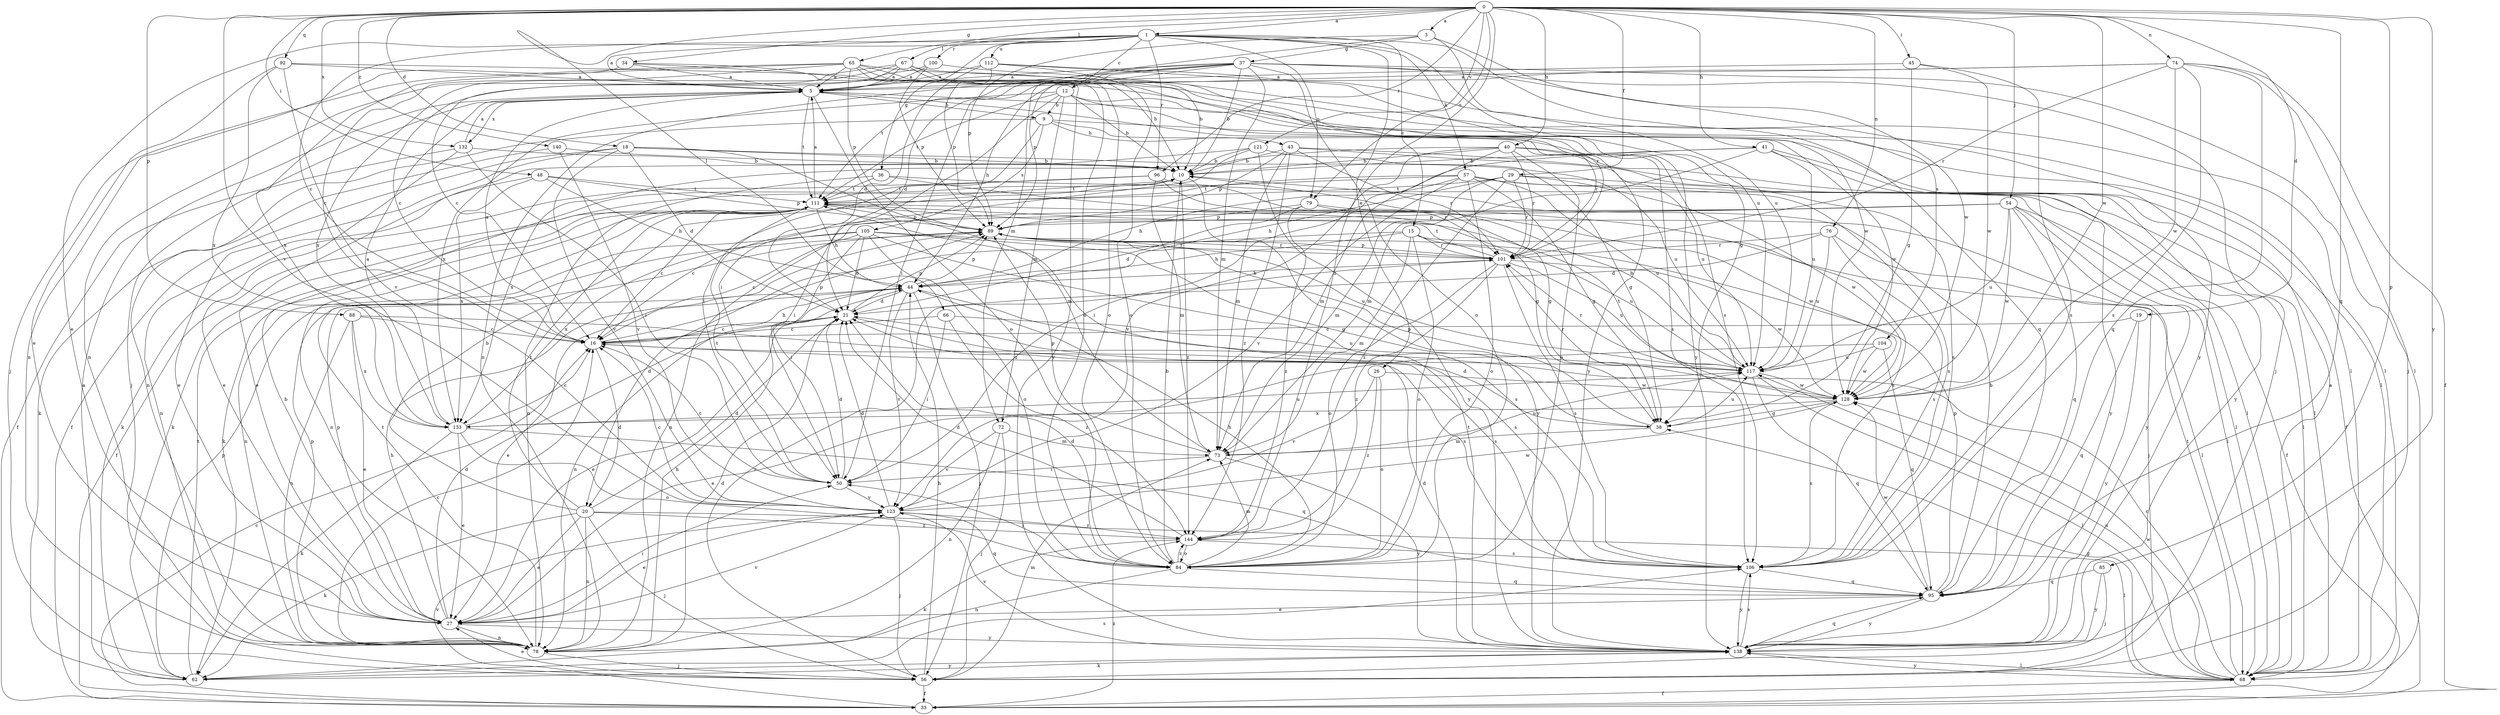 strict digraph  {
0;
1;
3;
5;
9;
10;
12;
15;
16;
18;
19;
20;
21;
26;
27;
29;
33;
34;
36;
37;
38;
40;
41;
43;
44;
45;
48;
50;
54;
56;
57;
62;
65;
66;
67;
68;
72;
73;
74;
76;
78;
79;
84;
85;
88;
89;
92;
95;
96;
100;
101;
104;
105;
106;
111;
112;
117;
121;
123;
128;
132;
133;
138;
140;
144;
0 -> 1  [label=a];
0 -> 3  [label=a];
0 -> 18  [label=d];
0 -> 19  [label=d];
0 -> 29  [label=f];
0 -> 34  [label=g];
0 -> 40  [label=h];
0 -> 41  [label=h];
0 -> 45  [label=i];
0 -> 48  [label=i];
0 -> 54  [label=j];
0 -> 65  [label=l];
0 -> 66  [label=l];
0 -> 74  [label=n];
0 -> 76  [label=n];
0 -> 79  [label=o];
0 -> 85  [label=p];
0 -> 88  [label=p];
0 -> 92  [label=q];
0 -> 95  [label=q];
0 -> 96  [label=r];
0 -> 121  [label=v];
0 -> 123  [label=v];
0 -> 128  [label=w];
0 -> 132  [label=x];
0 -> 138  [label=y];
0 -> 140  [label=z];
0 -> 144  [label=z];
1 -> 5  [label=a];
1 -> 12  [label=c];
1 -> 15  [label=c];
1 -> 16  [label=c];
1 -> 26  [label=e];
1 -> 27  [label=e];
1 -> 36  [label=g];
1 -> 57  [label=k];
1 -> 67  [label=l];
1 -> 79  [label=o];
1 -> 96  [label=r];
1 -> 100  [label=r];
1 -> 104  [label=s];
1 -> 112  [label=u];
1 -> 117  [label=u];
3 -> 37  [label=g];
3 -> 72  [label=m];
3 -> 89  [label=p];
3 -> 117  [label=u];
3 -> 128  [label=w];
5 -> 9  [label=b];
5 -> 56  [label=j];
5 -> 84  [label=o];
5 -> 111  [label=t];
5 -> 132  [label=x];
5 -> 138  [label=y];
9 -> 43  [label=h];
9 -> 50  [label=i];
9 -> 78  [label=n];
9 -> 101  [label=r];
9 -> 105  [label=s];
9 -> 128  [label=w];
10 -> 111  [label=t];
10 -> 138  [label=y];
10 -> 144  [label=z];
12 -> 9  [label=b];
12 -> 10  [label=b];
12 -> 50  [label=i];
12 -> 68  [label=l];
12 -> 72  [label=m];
12 -> 106  [label=s];
12 -> 111  [label=t];
12 -> 133  [label=x];
15 -> 20  [label=d];
15 -> 44  [label=h];
15 -> 68  [label=l];
15 -> 73  [label=m];
15 -> 84  [label=o];
15 -> 101  [label=r];
15 -> 117  [label=u];
16 -> 5  [label=a];
16 -> 20  [label=d];
16 -> 44  [label=h];
16 -> 89  [label=p];
16 -> 117  [label=u];
18 -> 10  [label=b];
18 -> 21  [label=d];
18 -> 27  [label=e];
18 -> 33  [label=f];
18 -> 73  [label=m];
18 -> 117  [label=u];
18 -> 123  [label=v];
19 -> 16  [label=c];
19 -> 95  [label=q];
19 -> 138  [label=y];
20 -> 10  [label=b];
20 -> 21  [label=d];
20 -> 27  [label=e];
20 -> 56  [label=j];
20 -> 62  [label=k];
20 -> 68  [label=l];
20 -> 78  [label=n];
20 -> 111  [label=t];
20 -> 144  [label=z];
21 -> 16  [label=c];
21 -> 27  [label=e];
21 -> 89  [label=p];
21 -> 106  [label=s];
26 -> 84  [label=o];
26 -> 123  [label=v];
26 -> 128  [label=w];
26 -> 144  [label=z];
27 -> 10  [label=b];
27 -> 21  [label=d];
27 -> 44  [label=h];
27 -> 50  [label=i];
27 -> 78  [label=n];
27 -> 89  [label=p];
27 -> 123  [label=v];
27 -> 138  [label=y];
29 -> 44  [label=h];
29 -> 68  [label=l];
29 -> 73  [label=m];
29 -> 101  [label=r];
29 -> 111  [label=t];
29 -> 128  [label=w];
29 -> 144  [label=z];
33 -> 16  [label=c];
33 -> 123  [label=v];
33 -> 144  [label=z];
34 -> 5  [label=a];
34 -> 78  [label=n];
34 -> 84  [label=o];
34 -> 138  [label=y];
36 -> 38  [label=g];
36 -> 68  [label=l];
36 -> 78  [label=n];
36 -> 111  [label=t];
37 -> 5  [label=a];
37 -> 10  [label=b];
37 -> 21  [label=d];
37 -> 50  [label=i];
37 -> 56  [label=j];
37 -> 68  [label=l];
37 -> 73  [label=m];
37 -> 78  [label=n];
37 -> 84  [label=o];
37 -> 89  [label=p];
37 -> 111  [label=t];
37 -> 138  [label=y];
38 -> 21  [label=d];
38 -> 73  [label=m];
38 -> 89  [label=p];
38 -> 117  [label=u];
40 -> 10  [label=b];
40 -> 68  [label=l];
40 -> 73  [label=m];
40 -> 84  [label=o];
40 -> 101  [label=r];
40 -> 106  [label=s];
40 -> 123  [label=v];
40 -> 133  [label=x];
41 -> 10  [label=b];
41 -> 33  [label=f];
41 -> 50  [label=i];
41 -> 73  [label=m];
41 -> 117  [label=u];
41 -> 138  [label=y];
43 -> 10  [label=b];
43 -> 68  [label=l];
43 -> 73  [label=m];
43 -> 89  [label=p];
43 -> 101  [label=r];
43 -> 117  [label=u];
43 -> 144  [label=z];
44 -> 21  [label=d];
44 -> 27  [label=e];
44 -> 56  [label=j];
44 -> 78  [label=n];
44 -> 89  [label=p];
44 -> 106  [label=s];
44 -> 123  [label=v];
45 -> 5  [label=a];
45 -> 38  [label=g];
45 -> 106  [label=s];
45 -> 128  [label=w];
48 -> 44  [label=h];
48 -> 78  [label=n];
48 -> 89  [label=p];
48 -> 111  [label=t];
48 -> 133  [label=x];
50 -> 16  [label=c];
50 -> 21  [label=d];
50 -> 111  [label=t];
50 -> 123  [label=v];
54 -> 16  [label=c];
54 -> 33  [label=f];
54 -> 68  [label=l];
54 -> 78  [label=n];
54 -> 89  [label=p];
54 -> 95  [label=q];
54 -> 117  [label=u];
54 -> 128  [label=w];
54 -> 138  [label=y];
56 -> 27  [label=e];
56 -> 33  [label=f];
56 -> 44  [label=h];
56 -> 73  [label=m];
56 -> 101  [label=r];
57 -> 38  [label=g];
57 -> 44  [label=h];
57 -> 62  [label=k];
57 -> 84  [label=o];
57 -> 106  [label=s];
57 -> 111  [label=t];
57 -> 117  [label=u];
57 -> 123  [label=v];
57 -> 138  [label=y];
62 -> 5  [label=a];
62 -> 89  [label=p];
62 -> 106  [label=s];
62 -> 111  [label=t];
62 -> 138  [label=y];
65 -> 5  [label=a];
65 -> 10  [label=b];
65 -> 16  [label=c];
65 -> 56  [label=j];
65 -> 84  [label=o];
65 -> 89  [label=p];
65 -> 95  [label=q];
65 -> 106  [label=s];
65 -> 133  [label=x];
66 -> 16  [label=c];
66 -> 50  [label=i];
66 -> 117  [label=u];
66 -> 144  [label=z];
67 -> 5  [label=a];
67 -> 10  [label=b];
67 -> 16  [label=c];
67 -> 78  [label=n];
67 -> 101  [label=r];
67 -> 133  [label=x];
67 -> 138  [label=y];
68 -> 5  [label=a];
68 -> 16  [label=c];
68 -> 33  [label=f];
68 -> 38  [label=g];
68 -> 111  [label=t];
68 -> 117  [label=u];
68 -> 128  [label=w];
68 -> 138  [label=y];
72 -> 56  [label=j];
72 -> 73  [label=m];
72 -> 78  [label=n];
72 -> 123  [label=v];
73 -> 50  [label=i];
73 -> 89  [label=p];
73 -> 117  [label=u];
73 -> 138  [label=y];
74 -> 5  [label=a];
74 -> 33  [label=f];
74 -> 44  [label=h];
74 -> 56  [label=j];
74 -> 95  [label=q];
74 -> 101  [label=r];
74 -> 106  [label=s];
74 -> 128  [label=w];
76 -> 21  [label=d];
76 -> 56  [label=j];
76 -> 101  [label=r];
76 -> 106  [label=s];
76 -> 117  [label=u];
78 -> 16  [label=c];
78 -> 21  [label=d];
78 -> 44  [label=h];
78 -> 56  [label=j];
78 -> 89  [label=p];
78 -> 111  [label=t];
79 -> 21  [label=d];
79 -> 89  [label=p];
79 -> 106  [label=s];
79 -> 128  [label=w];
79 -> 144  [label=z];
84 -> 10  [label=b];
84 -> 21  [label=d];
84 -> 44  [label=h];
84 -> 50  [label=i];
84 -> 73  [label=m];
84 -> 78  [label=n];
84 -> 95  [label=q];
84 -> 144  [label=z];
85 -> 56  [label=j];
85 -> 95  [label=q];
85 -> 138  [label=y];
88 -> 16  [label=c];
88 -> 27  [label=e];
88 -> 78  [label=n];
88 -> 106  [label=s];
88 -> 133  [label=x];
89 -> 101  [label=r];
89 -> 117  [label=u];
92 -> 5  [label=a];
92 -> 27  [label=e];
92 -> 123  [label=v];
92 -> 128  [label=w];
92 -> 133  [label=x];
95 -> 10  [label=b];
95 -> 27  [label=e];
95 -> 89  [label=p];
95 -> 128  [label=w];
95 -> 138  [label=y];
96 -> 38  [label=g];
96 -> 62  [label=k];
96 -> 73  [label=m];
96 -> 101  [label=r];
96 -> 111  [label=t];
100 -> 5  [label=a];
100 -> 16  [label=c];
100 -> 68  [label=l];
100 -> 89  [label=p];
101 -> 44  [label=h];
101 -> 84  [label=o];
101 -> 89  [label=p];
101 -> 106  [label=s];
101 -> 111  [label=t];
101 -> 117  [label=u];
101 -> 128  [label=w];
101 -> 144  [label=z];
104 -> 27  [label=e];
104 -> 95  [label=q];
104 -> 117  [label=u];
104 -> 128  [label=w];
105 -> 16  [label=c];
105 -> 21  [label=d];
105 -> 38  [label=g];
105 -> 50  [label=i];
105 -> 78  [label=n];
105 -> 84  [label=o];
105 -> 101  [label=r];
105 -> 106  [label=s];
105 -> 133  [label=x];
106 -> 95  [label=q];
106 -> 138  [label=y];
111 -> 5  [label=a];
111 -> 16  [label=c];
111 -> 33  [label=f];
111 -> 44  [label=h];
111 -> 62  [label=k];
111 -> 78  [label=n];
111 -> 89  [label=p];
112 -> 5  [label=a];
112 -> 21  [label=d];
112 -> 38  [label=g];
112 -> 68  [label=l];
112 -> 84  [label=o];
112 -> 89  [label=p];
117 -> 10  [label=b];
117 -> 68  [label=l];
117 -> 95  [label=q];
117 -> 101  [label=r];
117 -> 128  [label=w];
121 -> 10  [label=b];
121 -> 27  [label=e];
121 -> 38  [label=g];
121 -> 50  [label=i];
121 -> 138  [label=y];
123 -> 16  [label=c];
123 -> 21  [label=d];
123 -> 27  [label=e];
123 -> 56  [label=j];
123 -> 95  [label=q];
123 -> 128  [label=w];
123 -> 144  [label=z];
128 -> 38  [label=g];
128 -> 101  [label=r];
128 -> 106  [label=s];
128 -> 111  [label=t];
128 -> 133  [label=x];
132 -> 5  [label=a];
132 -> 10  [label=b];
132 -> 27  [label=e];
132 -> 33  [label=f];
132 -> 50  [label=i];
133 -> 5  [label=a];
133 -> 16  [label=c];
133 -> 27  [label=e];
133 -> 62  [label=k];
133 -> 84  [label=o];
133 -> 95  [label=q];
133 -> 117  [label=u];
138 -> 21  [label=d];
138 -> 62  [label=k];
138 -> 68  [label=l];
138 -> 95  [label=q];
138 -> 106  [label=s];
138 -> 111  [label=t];
138 -> 123  [label=v];
140 -> 10  [label=b];
140 -> 62  [label=k];
140 -> 123  [label=v];
144 -> 21  [label=d];
144 -> 62  [label=k];
144 -> 84  [label=o];
144 -> 106  [label=s];
}
